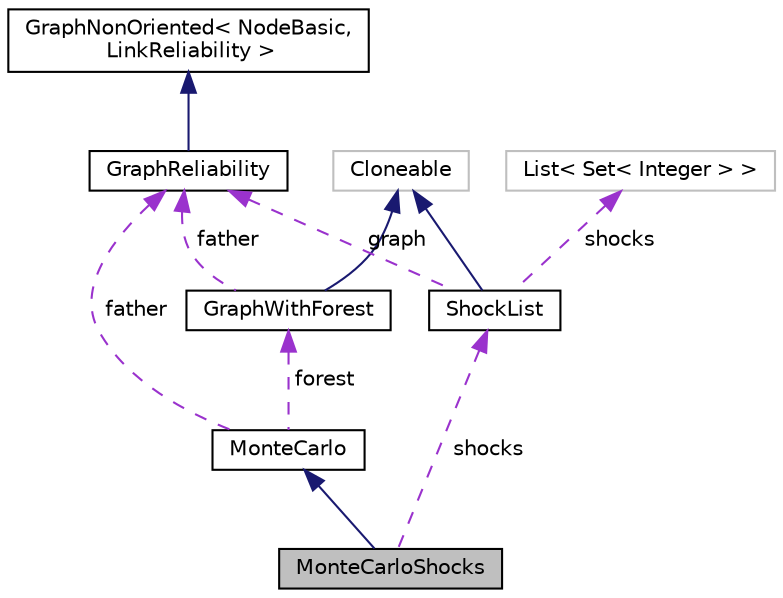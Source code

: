 digraph "MonteCarloShocks"
{
 // INTERACTIVE_SVG=YES
  bgcolor="transparent";
  edge [fontname="Helvetica",fontsize="10",labelfontname="Helvetica",labelfontsize="10"];
  node [fontname="Helvetica",fontsize="10",shape=record];
  Node2 [label="MonteCarloShocks",height=0.2,width=0.4,color="black", fillcolor="grey75", style="filled", fontcolor="black"];
  Node3 -> Node2 [dir="back",color="midnightblue",fontsize="10",style="solid",fontname="Helvetica"];
  Node3 [label="MonteCarlo",height=0.2,width=0.4,color="black",URL="$d0/da0/classumontreal_1_1ssj_1_1networks_1_1staticreliability_1_1MonteCarlo.html",tooltip="This class implements the simple Monte Carlo method to estimate the unreliability of a network..."];
  Node4 -> Node3 [dir="back",color="darkorchid3",fontsize="10",style="dashed",label=" forest" ,fontname="Helvetica"];
  Node4 [label="GraphWithForest",height=0.2,width=0.4,color="black",URL="$d9/dde/classumontreal_1_1ssj_1_1networks_1_1staticreliability_1_1GraphWithForest.html",tooltip="This class implements forest and trees. "];
  Node5 -> Node4 [dir="back",color="midnightblue",fontsize="10",style="solid",fontname="Helvetica"];
  Node5 [label="Cloneable",height=0.2,width=0.4,color="grey75"];
  Node6 -> Node4 [dir="back",color="darkorchid3",fontsize="10",style="dashed",label=" father" ,fontname="Helvetica"];
  Node6 [label="GraphReliability",height=0.2,width=0.4,color="black",URL="$d6/d99/classumontreal_1_1ssj_1_1networks_1_1GraphReliability.html",tooltip="This class implements a stochastic non-oriented weighted graph (a network). "];
  Node7 -> Node6 [dir="back",color="midnightblue",fontsize="10",style="solid",fontname="Helvetica"];
  Node7 [label="GraphNonOriented\< NodeBasic,\l LinkReliability \>",height=0.2,width=0.4,color="black",URL="$de/d62/classumontreal_1_1ssj_1_1networks_1_1GraphNonOriented.html"];
  Node6 -> Node3 [dir="back",color="darkorchid3",fontsize="10",style="dashed",label=" father" ,fontname="Helvetica"];
  Node8 -> Node2 [dir="back",color="darkorchid3",fontsize="10",style="dashed",label=" shocks" ,fontname="Helvetica"];
  Node8 [label="ShockList",height=0.2,width=0.4,color="black",URL="$d2/d1e/classumontreal_1_1ssj_1_1networks_1_1staticreliability_1_1ShockList.html",tooltip="This class implements lists of shocks which make sets of links in a graph fail simultaneously. "];
  Node5 -> Node8 [dir="back",color="midnightblue",fontsize="10",style="solid",fontname="Helvetica"];
  Node9 -> Node8 [dir="back",color="darkorchid3",fontsize="10",style="dashed",label=" shocks" ,fontname="Helvetica"];
  Node9 [label="List\< Set\< Integer \> \>",height=0.2,width=0.4,color="grey75"];
  Node6 -> Node8 [dir="back",color="darkorchid3",fontsize="10",style="dashed",label=" graph" ,fontname="Helvetica"];
}
